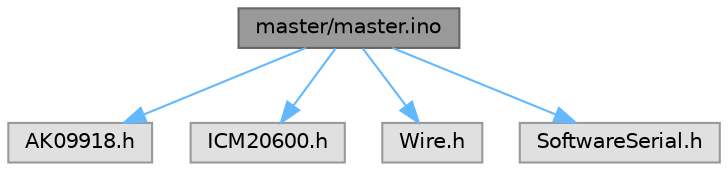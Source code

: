 digraph "master/master.ino"
{
 // LATEX_PDF_SIZE
  bgcolor="transparent";
  edge [fontname=Helvetica,fontsize=10,labelfontname=Helvetica,labelfontsize=10];
  node [fontname=Helvetica,fontsize=10,shape=box,height=0.2,width=0.4];
  Node1 [label="master/master.ino",height=0.2,width=0.4,color="gray40", fillcolor="grey60", style="filled", fontcolor="black",tooltip="This is what sent instructens to the car from the user gestures. This code is inspried by: A library ..."];
  Node1 -> Node2 [color="steelblue1",style="solid"];
  Node2 [label="AK09918.h",height=0.2,width=0.4,color="grey60", fillcolor="#E0E0E0", style="filled",tooltip=" "];
  Node1 -> Node3 [color="steelblue1",style="solid"];
  Node3 [label="ICM20600.h",height=0.2,width=0.4,color="grey60", fillcolor="#E0E0E0", style="filled",tooltip=" "];
  Node1 -> Node4 [color="steelblue1",style="solid"];
  Node4 [label="Wire.h",height=0.2,width=0.4,color="grey60", fillcolor="#E0E0E0", style="filled",tooltip=" "];
  Node1 -> Node5 [color="steelblue1",style="solid"];
  Node5 [label="SoftwareSerial.h",height=0.2,width=0.4,color="grey60", fillcolor="#E0E0E0", style="filled",tooltip=" "];
}
